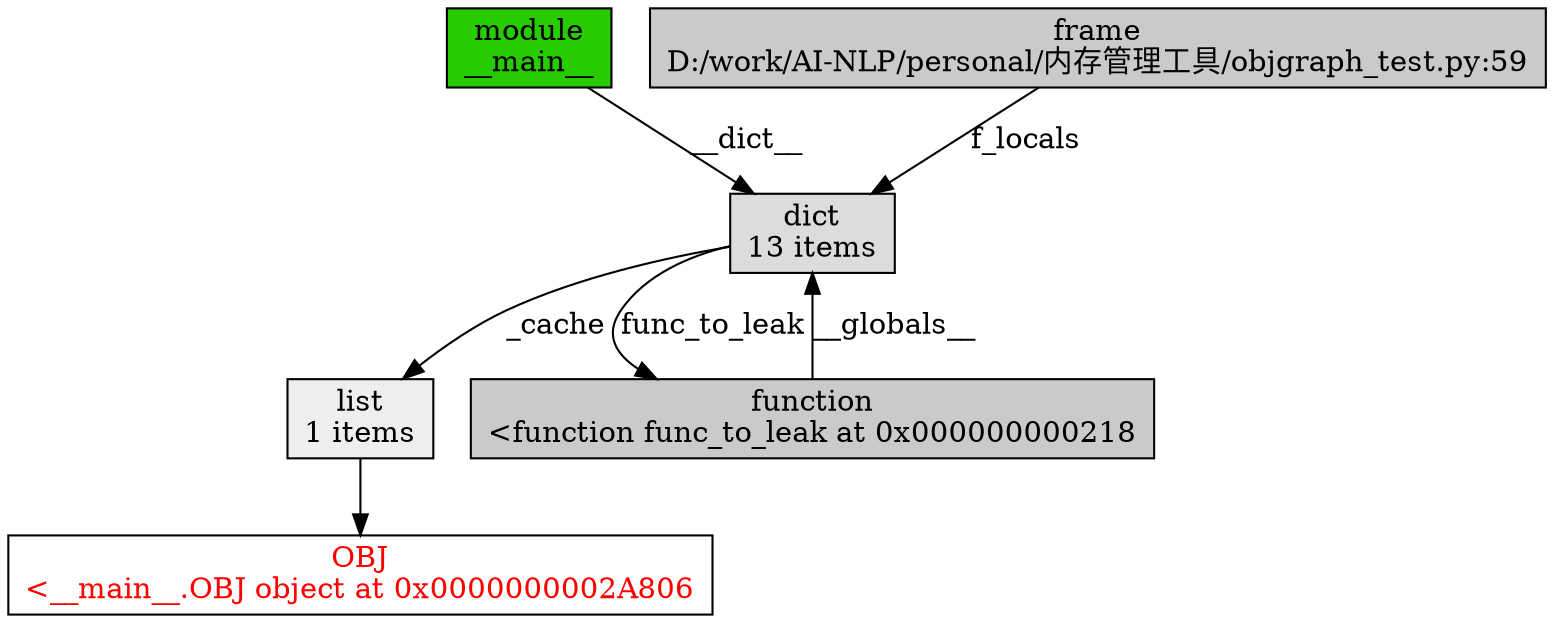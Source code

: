 digraph ObjectGraph {
  node[shape=box, style=filled, fillcolor=white];
  o44566064[fontcolor=red];
  o44566064[label="OBJ\n<__main__.OBJ object at 0x0000000002A806"];
  o44566064[fillcolor="0,0,1"];
  o206995336 -> o44566064;
  o206995336[label="list\n1 items"];
  o206995336[fillcolor="0,0,0.93"];
  o31151448 -> o206995336 [label="_cache",weight=2];
  o31151448[label="dict\n13 items"];
  o31151448[fillcolor="0,0,0.86"];
  o31147336 -> o31151448 [label="__dict__",weight=10];
  o35149072 -> o31151448 [label="__globals__",weight=10];
  o4713832 -> o31151448 [label="f_locals",weight=10];
  o31147336[label="module\n__main__"];
  o31147336[fillcolor="0.3,1,0.79"];
  o35149072[label="function\n<function func_to_leak at 0x000000000218"];
  o35149072[fillcolor="0,0,0.79"];
  o31151448 -> o35149072 [label="func_to_leak",weight=2];
  o4713832[label="frame\nD:/work/AI-NLP/personal/内存管理工具/objgraph_test.py:59"];
  o4713832[fillcolor="0,0,0.79"];
}
